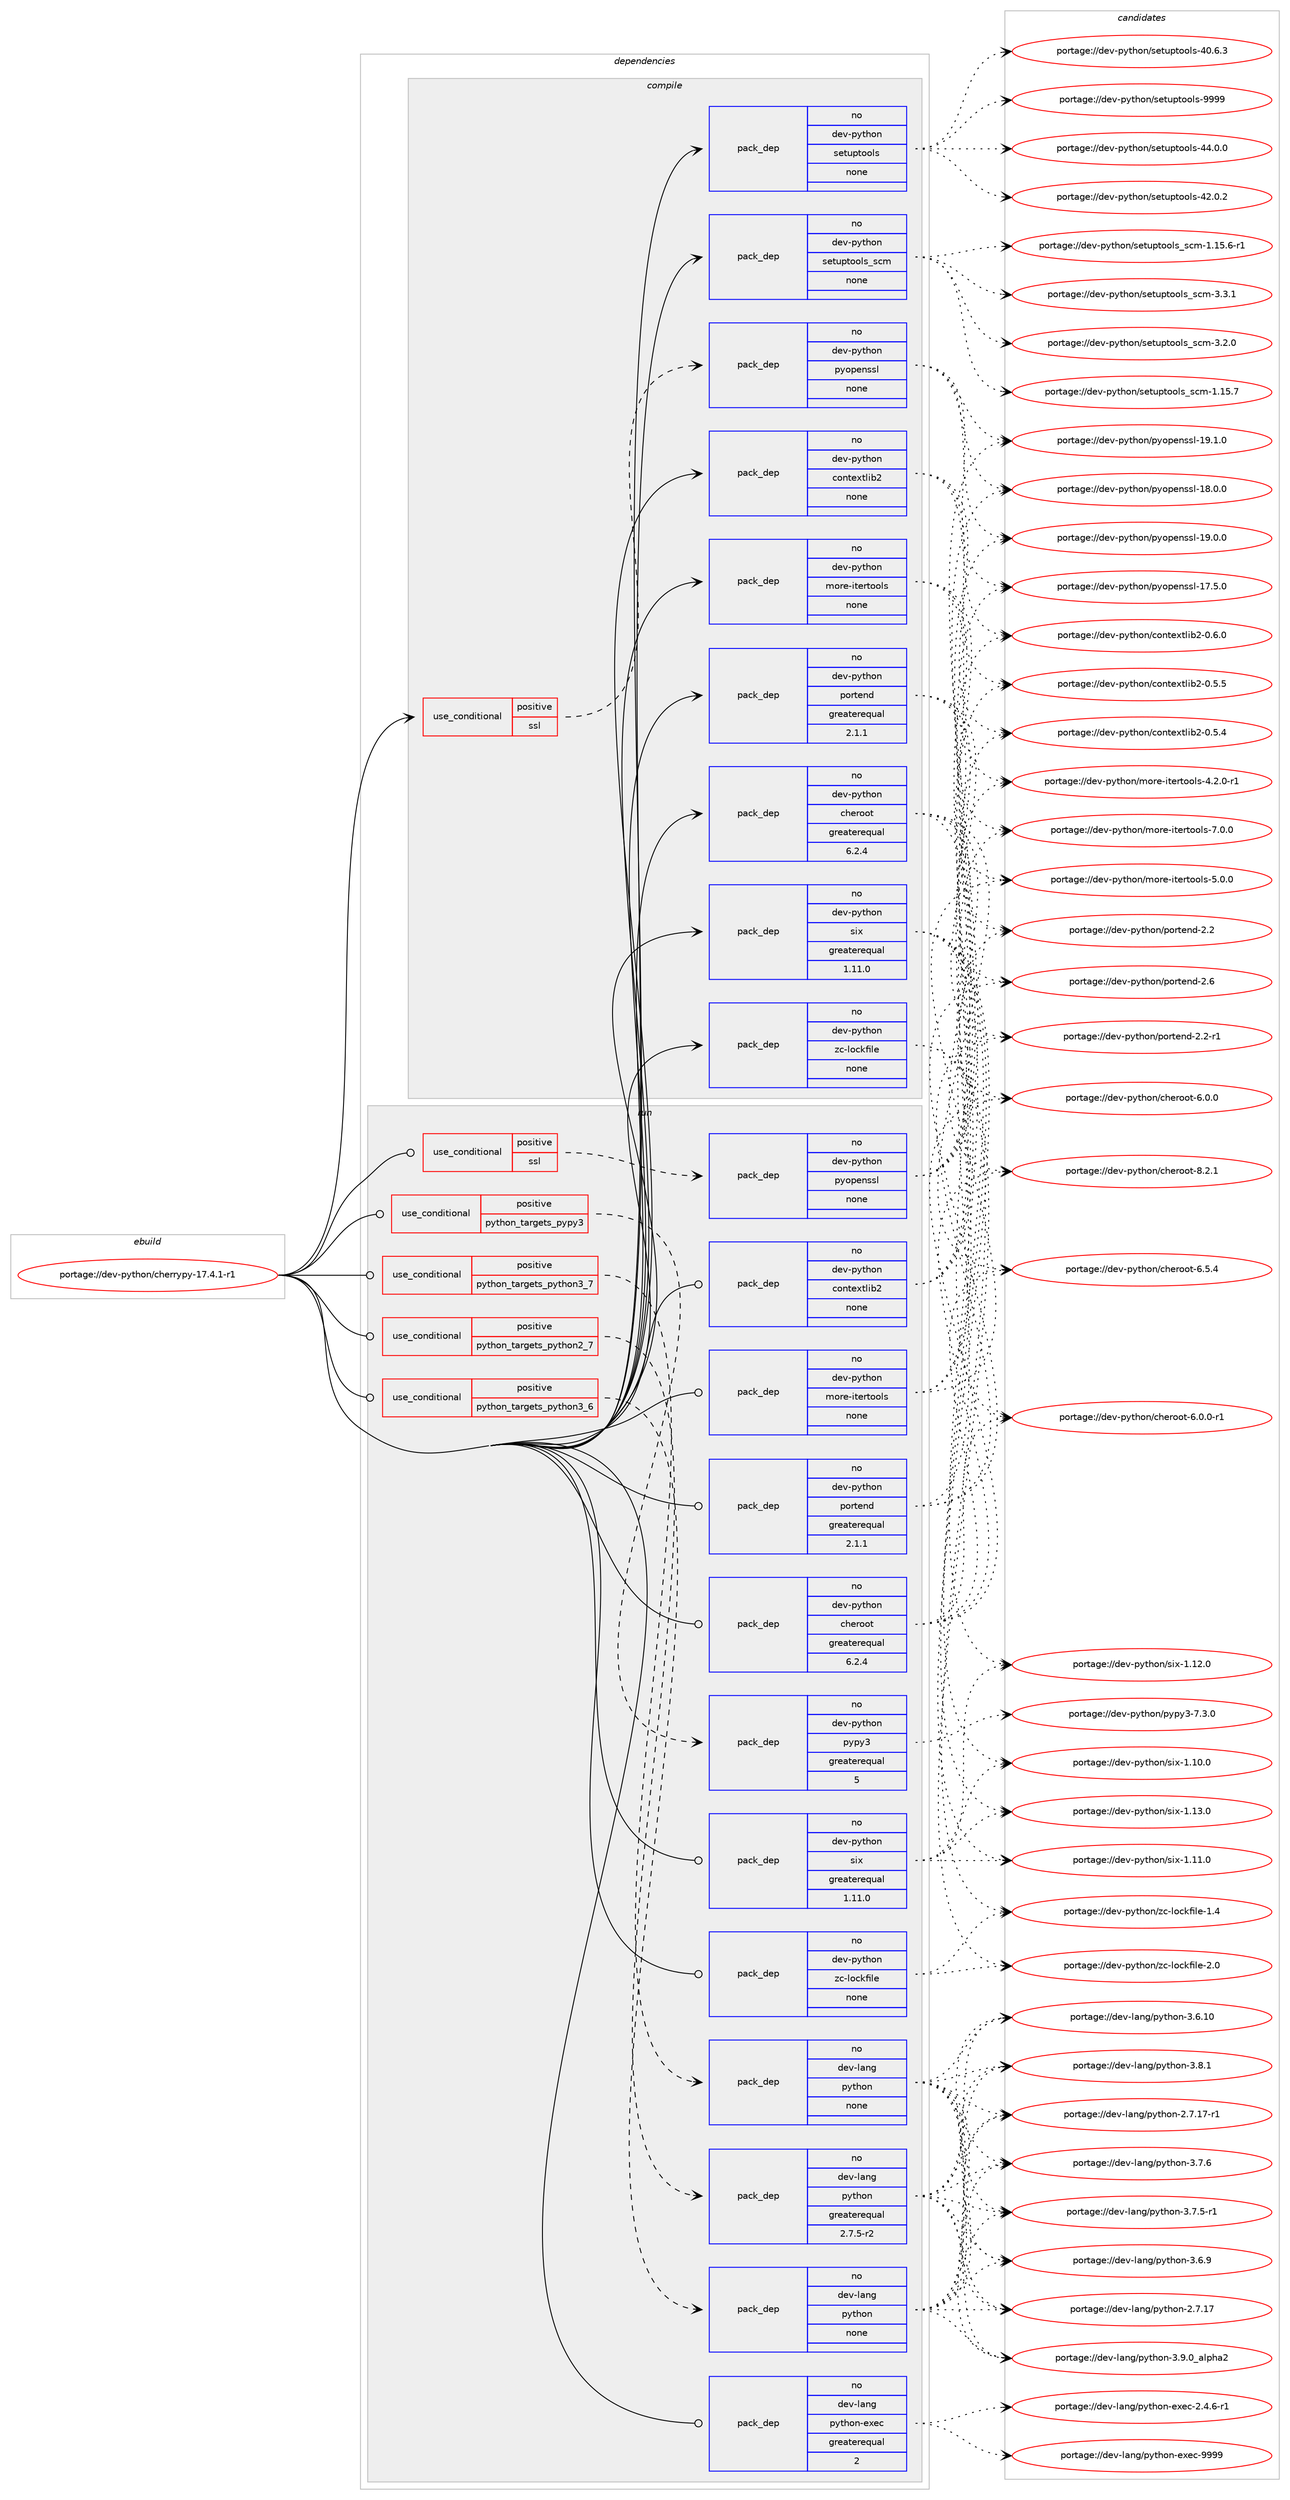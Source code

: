 digraph prolog {

# *************
# Graph options
# *************

newrank=true;
concentrate=true;
compound=true;
graph [rankdir=LR,fontname=Helvetica,fontsize=10,ranksep=1.5];#, ranksep=2.5, nodesep=0.2];
edge  [arrowhead=vee];
node  [fontname=Helvetica,fontsize=10];

# **********
# The ebuild
# **********

subgraph cluster_leftcol {
color=gray;
rank=same;
label=<<i>ebuild</i>>;
id [label="portage://dev-python/cherrypy-17.4.1-r1", color=red, width=4, href="../dev-python/cherrypy-17.4.1-r1.svg"];
}

# ****************
# The dependencies
# ****************

subgraph cluster_midcol {
color=gray;
label=<<i>dependencies</i>>;
subgraph cluster_compile {
fillcolor="#eeeeee";
style=filled;
label=<<i>compile</i>>;
subgraph cond117812 {
dependency467258 [label=<<TABLE BORDER="0" CELLBORDER="1" CELLSPACING="0" CELLPADDING="4"><TR><TD ROWSPAN="3" CELLPADDING="10">use_conditional</TD></TR><TR><TD>positive</TD></TR><TR><TD>ssl</TD></TR></TABLE>>, shape=none, color=red];
subgraph pack344439 {
dependency467259 [label=<<TABLE BORDER="0" CELLBORDER="1" CELLSPACING="0" CELLPADDING="4" WIDTH="220"><TR><TD ROWSPAN="6" CELLPADDING="30">pack_dep</TD></TR><TR><TD WIDTH="110">no</TD></TR><TR><TD>dev-python</TD></TR><TR><TD>pyopenssl</TD></TR><TR><TD>none</TD></TR><TR><TD></TD></TR></TABLE>>, shape=none, color=blue];
}
dependency467258:e -> dependency467259:w [weight=20,style="dashed",arrowhead="vee"];
}
id:e -> dependency467258:w [weight=20,style="solid",arrowhead="vee"];
subgraph pack344440 {
dependency467260 [label=<<TABLE BORDER="0" CELLBORDER="1" CELLSPACING="0" CELLPADDING="4" WIDTH="220"><TR><TD ROWSPAN="6" CELLPADDING="30">pack_dep</TD></TR><TR><TD WIDTH="110">no</TD></TR><TR><TD>dev-python</TD></TR><TR><TD>cheroot</TD></TR><TR><TD>greaterequal</TD></TR><TR><TD>6.2.4</TD></TR></TABLE>>, shape=none, color=blue];
}
id:e -> dependency467260:w [weight=20,style="solid",arrowhead="vee"];
subgraph pack344441 {
dependency467261 [label=<<TABLE BORDER="0" CELLBORDER="1" CELLSPACING="0" CELLPADDING="4" WIDTH="220"><TR><TD ROWSPAN="6" CELLPADDING="30">pack_dep</TD></TR><TR><TD WIDTH="110">no</TD></TR><TR><TD>dev-python</TD></TR><TR><TD>contextlib2</TD></TR><TR><TD>none</TD></TR><TR><TD></TD></TR></TABLE>>, shape=none, color=blue];
}
id:e -> dependency467261:w [weight=20,style="solid",arrowhead="vee"];
subgraph pack344442 {
dependency467262 [label=<<TABLE BORDER="0" CELLBORDER="1" CELLSPACING="0" CELLPADDING="4" WIDTH="220"><TR><TD ROWSPAN="6" CELLPADDING="30">pack_dep</TD></TR><TR><TD WIDTH="110">no</TD></TR><TR><TD>dev-python</TD></TR><TR><TD>more-itertools</TD></TR><TR><TD>none</TD></TR><TR><TD></TD></TR></TABLE>>, shape=none, color=blue];
}
id:e -> dependency467262:w [weight=20,style="solid",arrowhead="vee"];
subgraph pack344443 {
dependency467263 [label=<<TABLE BORDER="0" CELLBORDER="1" CELLSPACING="0" CELLPADDING="4" WIDTH="220"><TR><TD ROWSPAN="6" CELLPADDING="30">pack_dep</TD></TR><TR><TD WIDTH="110">no</TD></TR><TR><TD>dev-python</TD></TR><TR><TD>portend</TD></TR><TR><TD>greaterequal</TD></TR><TR><TD>2.1.1</TD></TR></TABLE>>, shape=none, color=blue];
}
id:e -> dependency467263:w [weight=20,style="solid",arrowhead="vee"];
subgraph pack344444 {
dependency467264 [label=<<TABLE BORDER="0" CELLBORDER="1" CELLSPACING="0" CELLPADDING="4" WIDTH="220"><TR><TD ROWSPAN="6" CELLPADDING="30">pack_dep</TD></TR><TR><TD WIDTH="110">no</TD></TR><TR><TD>dev-python</TD></TR><TR><TD>setuptools</TD></TR><TR><TD>none</TD></TR><TR><TD></TD></TR></TABLE>>, shape=none, color=blue];
}
id:e -> dependency467264:w [weight=20,style="solid",arrowhead="vee"];
subgraph pack344445 {
dependency467265 [label=<<TABLE BORDER="0" CELLBORDER="1" CELLSPACING="0" CELLPADDING="4" WIDTH="220"><TR><TD ROWSPAN="6" CELLPADDING="30">pack_dep</TD></TR><TR><TD WIDTH="110">no</TD></TR><TR><TD>dev-python</TD></TR><TR><TD>setuptools_scm</TD></TR><TR><TD>none</TD></TR><TR><TD></TD></TR></TABLE>>, shape=none, color=blue];
}
id:e -> dependency467265:w [weight=20,style="solid",arrowhead="vee"];
subgraph pack344446 {
dependency467266 [label=<<TABLE BORDER="0" CELLBORDER="1" CELLSPACING="0" CELLPADDING="4" WIDTH="220"><TR><TD ROWSPAN="6" CELLPADDING="30">pack_dep</TD></TR><TR><TD WIDTH="110">no</TD></TR><TR><TD>dev-python</TD></TR><TR><TD>six</TD></TR><TR><TD>greaterequal</TD></TR><TR><TD>1.11.0</TD></TR></TABLE>>, shape=none, color=blue];
}
id:e -> dependency467266:w [weight=20,style="solid",arrowhead="vee"];
subgraph pack344447 {
dependency467267 [label=<<TABLE BORDER="0" CELLBORDER="1" CELLSPACING="0" CELLPADDING="4" WIDTH="220"><TR><TD ROWSPAN="6" CELLPADDING="30">pack_dep</TD></TR><TR><TD WIDTH="110">no</TD></TR><TR><TD>dev-python</TD></TR><TR><TD>zc-lockfile</TD></TR><TR><TD>none</TD></TR><TR><TD></TD></TR></TABLE>>, shape=none, color=blue];
}
id:e -> dependency467267:w [weight=20,style="solid",arrowhead="vee"];
}
subgraph cluster_compileandrun {
fillcolor="#eeeeee";
style=filled;
label=<<i>compile and run</i>>;
}
subgraph cluster_run {
fillcolor="#eeeeee";
style=filled;
label=<<i>run</i>>;
subgraph cond117813 {
dependency467268 [label=<<TABLE BORDER="0" CELLBORDER="1" CELLSPACING="0" CELLPADDING="4"><TR><TD ROWSPAN="3" CELLPADDING="10">use_conditional</TD></TR><TR><TD>positive</TD></TR><TR><TD>python_targets_pypy3</TD></TR></TABLE>>, shape=none, color=red];
subgraph pack344448 {
dependency467269 [label=<<TABLE BORDER="0" CELLBORDER="1" CELLSPACING="0" CELLPADDING="4" WIDTH="220"><TR><TD ROWSPAN="6" CELLPADDING="30">pack_dep</TD></TR><TR><TD WIDTH="110">no</TD></TR><TR><TD>dev-python</TD></TR><TR><TD>pypy3</TD></TR><TR><TD>greaterequal</TD></TR><TR><TD>5</TD></TR></TABLE>>, shape=none, color=blue];
}
dependency467268:e -> dependency467269:w [weight=20,style="dashed",arrowhead="vee"];
}
id:e -> dependency467268:w [weight=20,style="solid",arrowhead="odot"];
subgraph cond117814 {
dependency467270 [label=<<TABLE BORDER="0" CELLBORDER="1" CELLSPACING="0" CELLPADDING="4"><TR><TD ROWSPAN="3" CELLPADDING="10">use_conditional</TD></TR><TR><TD>positive</TD></TR><TR><TD>python_targets_python2_7</TD></TR></TABLE>>, shape=none, color=red];
subgraph pack344449 {
dependency467271 [label=<<TABLE BORDER="0" CELLBORDER="1" CELLSPACING="0" CELLPADDING="4" WIDTH="220"><TR><TD ROWSPAN="6" CELLPADDING="30">pack_dep</TD></TR><TR><TD WIDTH="110">no</TD></TR><TR><TD>dev-lang</TD></TR><TR><TD>python</TD></TR><TR><TD>greaterequal</TD></TR><TR><TD>2.7.5-r2</TD></TR></TABLE>>, shape=none, color=blue];
}
dependency467270:e -> dependency467271:w [weight=20,style="dashed",arrowhead="vee"];
}
id:e -> dependency467270:w [weight=20,style="solid",arrowhead="odot"];
subgraph cond117815 {
dependency467272 [label=<<TABLE BORDER="0" CELLBORDER="1" CELLSPACING="0" CELLPADDING="4"><TR><TD ROWSPAN="3" CELLPADDING="10">use_conditional</TD></TR><TR><TD>positive</TD></TR><TR><TD>python_targets_python3_6</TD></TR></TABLE>>, shape=none, color=red];
subgraph pack344450 {
dependency467273 [label=<<TABLE BORDER="0" CELLBORDER="1" CELLSPACING="0" CELLPADDING="4" WIDTH="220"><TR><TD ROWSPAN="6" CELLPADDING="30">pack_dep</TD></TR><TR><TD WIDTH="110">no</TD></TR><TR><TD>dev-lang</TD></TR><TR><TD>python</TD></TR><TR><TD>none</TD></TR><TR><TD></TD></TR></TABLE>>, shape=none, color=blue];
}
dependency467272:e -> dependency467273:w [weight=20,style="dashed",arrowhead="vee"];
}
id:e -> dependency467272:w [weight=20,style="solid",arrowhead="odot"];
subgraph cond117816 {
dependency467274 [label=<<TABLE BORDER="0" CELLBORDER="1" CELLSPACING="0" CELLPADDING="4"><TR><TD ROWSPAN="3" CELLPADDING="10">use_conditional</TD></TR><TR><TD>positive</TD></TR><TR><TD>python_targets_python3_7</TD></TR></TABLE>>, shape=none, color=red];
subgraph pack344451 {
dependency467275 [label=<<TABLE BORDER="0" CELLBORDER="1" CELLSPACING="0" CELLPADDING="4" WIDTH="220"><TR><TD ROWSPAN="6" CELLPADDING="30">pack_dep</TD></TR><TR><TD WIDTH="110">no</TD></TR><TR><TD>dev-lang</TD></TR><TR><TD>python</TD></TR><TR><TD>none</TD></TR><TR><TD></TD></TR></TABLE>>, shape=none, color=blue];
}
dependency467274:e -> dependency467275:w [weight=20,style="dashed",arrowhead="vee"];
}
id:e -> dependency467274:w [weight=20,style="solid",arrowhead="odot"];
subgraph cond117817 {
dependency467276 [label=<<TABLE BORDER="0" CELLBORDER="1" CELLSPACING="0" CELLPADDING="4"><TR><TD ROWSPAN="3" CELLPADDING="10">use_conditional</TD></TR><TR><TD>positive</TD></TR><TR><TD>ssl</TD></TR></TABLE>>, shape=none, color=red];
subgraph pack344452 {
dependency467277 [label=<<TABLE BORDER="0" CELLBORDER="1" CELLSPACING="0" CELLPADDING="4" WIDTH="220"><TR><TD ROWSPAN="6" CELLPADDING="30">pack_dep</TD></TR><TR><TD WIDTH="110">no</TD></TR><TR><TD>dev-python</TD></TR><TR><TD>pyopenssl</TD></TR><TR><TD>none</TD></TR><TR><TD></TD></TR></TABLE>>, shape=none, color=blue];
}
dependency467276:e -> dependency467277:w [weight=20,style="dashed",arrowhead="vee"];
}
id:e -> dependency467276:w [weight=20,style="solid",arrowhead="odot"];
subgraph pack344453 {
dependency467278 [label=<<TABLE BORDER="0" CELLBORDER="1" CELLSPACING="0" CELLPADDING="4" WIDTH="220"><TR><TD ROWSPAN="6" CELLPADDING="30">pack_dep</TD></TR><TR><TD WIDTH="110">no</TD></TR><TR><TD>dev-lang</TD></TR><TR><TD>python-exec</TD></TR><TR><TD>greaterequal</TD></TR><TR><TD>2</TD></TR></TABLE>>, shape=none, color=blue];
}
id:e -> dependency467278:w [weight=20,style="solid",arrowhead="odot"];
subgraph pack344454 {
dependency467279 [label=<<TABLE BORDER="0" CELLBORDER="1" CELLSPACING="0" CELLPADDING="4" WIDTH="220"><TR><TD ROWSPAN="6" CELLPADDING="30">pack_dep</TD></TR><TR><TD WIDTH="110">no</TD></TR><TR><TD>dev-python</TD></TR><TR><TD>cheroot</TD></TR><TR><TD>greaterequal</TD></TR><TR><TD>6.2.4</TD></TR></TABLE>>, shape=none, color=blue];
}
id:e -> dependency467279:w [weight=20,style="solid",arrowhead="odot"];
subgraph pack344455 {
dependency467280 [label=<<TABLE BORDER="0" CELLBORDER="1" CELLSPACING="0" CELLPADDING="4" WIDTH="220"><TR><TD ROWSPAN="6" CELLPADDING="30">pack_dep</TD></TR><TR><TD WIDTH="110">no</TD></TR><TR><TD>dev-python</TD></TR><TR><TD>contextlib2</TD></TR><TR><TD>none</TD></TR><TR><TD></TD></TR></TABLE>>, shape=none, color=blue];
}
id:e -> dependency467280:w [weight=20,style="solid",arrowhead="odot"];
subgraph pack344456 {
dependency467281 [label=<<TABLE BORDER="0" CELLBORDER="1" CELLSPACING="0" CELLPADDING="4" WIDTH="220"><TR><TD ROWSPAN="6" CELLPADDING="30">pack_dep</TD></TR><TR><TD WIDTH="110">no</TD></TR><TR><TD>dev-python</TD></TR><TR><TD>more-itertools</TD></TR><TR><TD>none</TD></TR><TR><TD></TD></TR></TABLE>>, shape=none, color=blue];
}
id:e -> dependency467281:w [weight=20,style="solid",arrowhead="odot"];
subgraph pack344457 {
dependency467282 [label=<<TABLE BORDER="0" CELLBORDER="1" CELLSPACING="0" CELLPADDING="4" WIDTH="220"><TR><TD ROWSPAN="6" CELLPADDING="30">pack_dep</TD></TR><TR><TD WIDTH="110">no</TD></TR><TR><TD>dev-python</TD></TR><TR><TD>portend</TD></TR><TR><TD>greaterequal</TD></TR><TR><TD>2.1.1</TD></TR></TABLE>>, shape=none, color=blue];
}
id:e -> dependency467282:w [weight=20,style="solid",arrowhead="odot"];
subgraph pack344458 {
dependency467283 [label=<<TABLE BORDER="0" CELLBORDER="1" CELLSPACING="0" CELLPADDING="4" WIDTH="220"><TR><TD ROWSPAN="6" CELLPADDING="30">pack_dep</TD></TR><TR><TD WIDTH="110">no</TD></TR><TR><TD>dev-python</TD></TR><TR><TD>six</TD></TR><TR><TD>greaterequal</TD></TR><TR><TD>1.11.0</TD></TR></TABLE>>, shape=none, color=blue];
}
id:e -> dependency467283:w [weight=20,style="solid",arrowhead="odot"];
subgraph pack344459 {
dependency467284 [label=<<TABLE BORDER="0" CELLBORDER="1" CELLSPACING="0" CELLPADDING="4" WIDTH="220"><TR><TD ROWSPAN="6" CELLPADDING="30">pack_dep</TD></TR><TR><TD WIDTH="110">no</TD></TR><TR><TD>dev-python</TD></TR><TR><TD>zc-lockfile</TD></TR><TR><TD>none</TD></TR><TR><TD></TD></TR></TABLE>>, shape=none, color=blue];
}
id:e -> dependency467284:w [weight=20,style="solid",arrowhead="odot"];
}
}

# **************
# The candidates
# **************

subgraph cluster_choices {
rank=same;
color=gray;
label=<<i>candidates</i>>;

subgraph choice344439 {
color=black;
nodesep=1;
choice100101118451121211161041111104711212111111210111011511510845495746494648 [label="portage://dev-python/pyopenssl-19.1.0", color=red, width=4,href="../dev-python/pyopenssl-19.1.0.svg"];
choice100101118451121211161041111104711212111111210111011511510845495746484648 [label="portage://dev-python/pyopenssl-19.0.0", color=red, width=4,href="../dev-python/pyopenssl-19.0.0.svg"];
choice100101118451121211161041111104711212111111210111011511510845495646484648 [label="portage://dev-python/pyopenssl-18.0.0", color=red, width=4,href="../dev-python/pyopenssl-18.0.0.svg"];
choice100101118451121211161041111104711212111111210111011511510845495546534648 [label="portage://dev-python/pyopenssl-17.5.0", color=red, width=4,href="../dev-python/pyopenssl-17.5.0.svg"];
dependency467259:e -> choice100101118451121211161041111104711212111111210111011511510845495746494648:w [style=dotted,weight="100"];
dependency467259:e -> choice100101118451121211161041111104711212111111210111011511510845495746484648:w [style=dotted,weight="100"];
dependency467259:e -> choice100101118451121211161041111104711212111111210111011511510845495646484648:w [style=dotted,weight="100"];
dependency467259:e -> choice100101118451121211161041111104711212111111210111011511510845495546534648:w [style=dotted,weight="100"];
}
subgraph choice344440 {
color=black;
nodesep=1;
choice100101118451121211161041111104799104101114111111116455646504649 [label="portage://dev-python/cheroot-8.2.1", color=red, width=4,href="../dev-python/cheroot-8.2.1.svg"];
choice100101118451121211161041111104799104101114111111116455446534652 [label="portage://dev-python/cheroot-6.5.4", color=red, width=4,href="../dev-python/cheroot-6.5.4.svg"];
choice1001011184511212111610411111047991041011141111111164554464846484511449 [label="portage://dev-python/cheroot-6.0.0-r1", color=red, width=4,href="../dev-python/cheroot-6.0.0-r1.svg"];
choice100101118451121211161041111104799104101114111111116455446484648 [label="portage://dev-python/cheroot-6.0.0", color=red, width=4,href="../dev-python/cheroot-6.0.0.svg"];
dependency467260:e -> choice100101118451121211161041111104799104101114111111116455646504649:w [style=dotted,weight="100"];
dependency467260:e -> choice100101118451121211161041111104799104101114111111116455446534652:w [style=dotted,weight="100"];
dependency467260:e -> choice1001011184511212111610411111047991041011141111111164554464846484511449:w [style=dotted,weight="100"];
dependency467260:e -> choice100101118451121211161041111104799104101114111111116455446484648:w [style=dotted,weight="100"];
}
subgraph choice344441 {
color=black;
nodesep=1;
choice1001011184511212111610411111047991111101161011201161081059850454846544648 [label="portage://dev-python/contextlib2-0.6.0", color=red, width=4,href="../dev-python/contextlib2-0.6.0.svg"];
choice1001011184511212111610411111047991111101161011201161081059850454846534653 [label="portage://dev-python/contextlib2-0.5.5", color=red, width=4,href="../dev-python/contextlib2-0.5.5.svg"];
choice1001011184511212111610411111047991111101161011201161081059850454846534652 [label="portage://dev-python/contextlib2-0.5.4", color=red, width=4,href="../dev-python/contextlib2-0.5.4.svg"];
dependency467261:e -> choice1001011184511212111610411111047991111101161011201161081059850454846544648:w [style=dotted,weight="100"];
dependency467261:e -> choice1001011184511212111610411111047991111101161011201161081059850454846534653:w [style=dotted,weight="100"];
dependency467261:e -> choice1001011184511212111610411111047991111101161011201161081059850454846534652:w [style=dotted,weight="100"];
}
subgraph choice344442 {
color=black;
nodesep=1;
choice100101118451121211161041111104710911111410145105116101114116111111108115455546484648 [label="portage://dev-python/more-itertools-7.0.0", color=red, width=4,href="../dev-python/more-itertools-7.0.0.svg"];
choice100101118451121211161041111104710911111410145105116101114116111111108115455346484648 [label="portage://dev-python/more-itertools-5.0.0", color=red, width=4,href="../dev-python/more-itertools-5.0.0.svg"];
choice1001011184511212111610411111047109111114101451051161011141161111111081154552465046484511449 [label="portage://dev-python/more-itertools-4.2.0-r1", color=red, width=4,href="../dev-python/more-itertools-4.2.0-r1.svg"];
dependency467262:e -> choice100101118451121211161041111104710911111410145105116101114116111111108115455546484648:w [style=dotted,weight="100"];
dependency467262:e -> choice100101118451121211161041111104710911111410145105116101114116111111108115455346484648:w [style=dotted,weight="100"];
dependency467262:e -> choice1001011184511212111610411111047109111114101451051161011141161111111081154552465046484511449:w [style=dotted,weight="100"];
}
subgraph choice344443 {
color=black;
nodesep=1;
choice100101118451121211161041111104711211111411610111010045504654 [label="portage://dev-python/portend-2.6", color=red, width=4,href="../dev-python/portend-2.6.svg"];
choice1001011184511212111610411111047112111114116101110100455046504511449 [label="portage://dev-python/portend-2.2-r1", color=red, width=4,href="../dev-python/portend-2.2-r1.svg"];
choice100101118451121211161041111104711211111411610111010045504650 [label="portage://dev-python/portend-2.2", color=red, width=4,href="../dev-python/portend-2.2.svg"];
dependency467263:e -> choice100101118451121211161041111104711211111411610111010045504654:w [style=dotted,weight="100"];
dependency467263:e -> choice1001011184511212111610411111047112111114116101110100455046504511449:w [style=dotted,weight="100"];
dependency467263:e -> choice100101118451121211161041111104711211111411610111010045504650:w [style=dotted,weight="100"];
}
subgraph choice344444 {
color=black;
nodesep=1;
choice10010111845112121116104111110471151011161171121161111111081154557575757 [label="portage://dev-python/setuptools-9999", color=red, width=4,href="../dev-python/setuptools-9999.svg"];
choice100101118451121211161041111104711510111611711211611111110811545525246484648 [label="portage://dev-python/setuptools-44.0.0", color=red, width=4,href="../dev-python/setuptools-44.0.0.svg"];
choice100101118451121211161041111104711510111611711211611111110811545525046484650 [label="portage://dev-python/setuptools-42.0.2", color=red, width=4,href="../dev-python/setuptools-42.0.2.svg"];
choice100101118451121211161041111104711510111611711211611111110811545524846544651 [label="portage://dev-python/setuptools-40.6.3", color=red, width=4,href="../dev-python/setuptools-40.6.3.svg"];
dependency467264:e -> choice10010111845112121116104111110471151011161171121161111111081154557575757:w [style=dotted,weight="100"];
dependency467264:e -> choice100101118451121211161041111104711510111611711211611111110811545525246484648:w [style=dotted,weight="100"];
dependency467264:e -> choice100101118451121211161041111104711510111611711211611111110811545525046484650:w [style=dotted,weight="100"];
dependency467264:e -> choice100101118451121211161041111104711510111611711211611111110811545524846544651:w [style=dotted,weight="100"];
}
subgraph choice344445 {
color=black;
nodesep=1;
choice10010111845112121116104111110471151011161171121161111111081159511599109455146514649 [label="portage://dev-python/setuptools_scm-3.3.1", color=red, width=4,href="../dev-python/setuptools_scm-3.3.1.svg"];
choice10010111845112121116104111110471151011161171121161111111081159511599109455146504648 [label="portage://dev-python/setuptools_scm-3.2.0", color=red, width=4,href="../dev-python/setuptools_scm-3.2.0.svg"];
choice1001011184511212111610411111047115101116117112116111111108115951159910945494649534655 [label="portage://dev-python/setuptools_scm-1.15.7", color=red, width=4,href="../dev-python/setuptools_scm-1.15.7.svg"];
choice10010111845112121116104111110471151011161171121161111111081159511599109454946495346544511449 [label="portage://dev-python/setuptools_scm-1.15.6-r1", color=red, width=4,href="../dev-python/setuptools_scm-1.15.6-r1.svg"];
dependency467265:e -> choice10010111845112121116104111110471151011161171121161111111081159511599109455146514649:w [style=dotted,weight="100"];
dependency467265:e -> choice10010111845112121116104111110471151011161171121161111111081159511599109455146504648:w [style=dotted,weight="100"];
dependency467265:e -> choice1001011184511212111610411111047115101116117112116111111108115951159910945494649534655:w [style=dotted,weight="100"];
dependency467265:e -> choice10010111845112121116104111110471151011161171121161111111081159511599109454946495346544511449:w [style=dotted,weight="100"];
}
subgraph choice344446 {
color=black;
nodesep=1;
choice100101118451121211161041111104711510512045494649514648 [label="portage://dev-python/six-1.13.0", color=red, width=4,href="../dev-python/six-1.13.0.svg"];
choice100101118451121211161041111104711510512045494649504648 [label="portage://dev-python/six-1.12.0", color=red, width=4,href="../dev-python/six-1.12.0.svg"];
choice100101118451121211161041111104711510512045494649494648 [label="portage://dev-python/six-1.11.0", color=red, width=4,href="../dev-python/six-1.11.0.svg"];
choice100101118451121211161041111104711510512045494649484648 [label="portage://dev-python/six-1.10.0", color=red, width=4,href="../dev-python/six-1.10.0.svg"];
dependency467266:e -> choice100101118451121211161041111104711510512045494649514648:w [style=dotted,weight="100"];
dependency467266:e -> choice100101118451121211161041111104711510512045494649504648:w [style=dotted,weight="100"];
dependency467266:e -> choice100101118451121211161041111104711510512045494649494648:w [style=dotted,weight="100"];
dependency467266:e -> choice100101118451121211161041111104711510512045494649484648:w [style=dotted,weight="100"];
}
subgraph choice344447 {
color=black;
nodesep=1;
choice100101118451121211161041111104712299451081119910710210510810145504648 [label="portage://dev-python/zc-lockfile-2.0", color=red, width=4,href="../dev-python/zc-lockfile-2.0.svg"];
choice100101118451121211161041111104712299451081119910710210510810145494652 [label="portage://dev-python/zc-lockfile-1.4", color=red, width=4,href="../dev-python/zc-lockfile-1.4.svg"];
dependency467267:e -> choice100101118451121211161041111104712299451081119910710210510810145504648:w [style=dotted,weight="100"];
dependency467267:e -> choice100101118451121211161041111104712299451081119910710210510810145494652:w [style=dotted,weight="100"];
}
subgraph choice344448 {
color=black;
nodesep=1;
choice100101118451121211161041111104711212111212151455546514648 [label="portage://dev-python/pypy3-7.3.0", color=red, width=4,href="../dev-python/pypy3-7.3.0.svg"];
dependency467269:e -> choice100101118451121211161041111104711212111212151455546514648:w [style=dotted,weight="100"];
}
subgraph choice344449 {
color=black;
nodesep=1;
choice10010111845108971101034711212111610411111045514657464895971081121049750 [label="portage://dev-lang/python-3.9.0_alpha2", color=red, width=4,href="../dev-lang/python-3.9.0_alpha2.svg"];
choice100101118451089711010347112121116104111110455146564649 [label="portage://dev-lang/python-3.8.1", color=red, width=4,href="../dev-lang/python-3.8.1.svg"];
choice100101118451089711010347112121116104111110455146554654 [label="portage://dev-lang/python-3.7.6", color=red, width=4,href="../dev-lang/python-3.7.6.svg"];
choice1001011184510897110103471121211161041111104551465546534511449 [label="portage://dev-lang/python-3.7.5-r1", color=red, width=4,href="../dev-lang/python-3.7.5-r1.svg"];
choice100101118451089711010347112121116104111110455146544657 [label="portage://dev-lang/python-3.6.9", color=red, width=4,href="../dev-lang/python-3.6.9.svg"];
choice10010111845108971101034711212111610411111045514654464948 [label="portage://dev-lang/python-3.6.10", color=red, width=4,href="../dev-lang/python-3.6.10.svg"];
choice100101118451089711010347112121116104111110455046554649554511449 [label="portage://dev-lang/python-2.7.17-r1", color=red, width=4,href="../dev-lang/python-2.7.17-r1.svg"];
choice10010111845108971101034711212111610411111045504655464955 [label="portage://dev-lang/python-2.7.17", color=red, width=4,href="../dev-lang/python-2.7.17.svg"];
dependency467271:e -> choice10010111845108971101034711212111610411111045514657464895971081121049750:w [style=dotted,weight="100"];
dependency467271:e -> choice100101118451089711010347112121116104111110455146564649:w [style=dotted,weight="100"];
dependency467271:e -> choice100101118451089711010347112121116104111110455146554654:w [style=dotted,weight="100"];
dependency467271:e -> choice1001011184510897110103471121211161041111104551465546534511449:w [style=dotted,weight="100"];
dependency467271:e -> choice100101118451089711010347112121116104111110455146544657:w [style=dotted,weight="100"];
dependency467271:e -> choice10010111845108971101034711212111610411111045514654464948:w [style=dotted,weight="100"];
dependency467271:e -> choice100101118451089711010347112121116104111110455046554649554511449:w [style=dotted,weight="100"];
dependency467271:e -> choice10010111845108971101034711212111610411111045504655464955:w [style=dotted,weight="100"];
}
subgraph choice344450 {
color=black;
nodesep=1;
choice10010111845108971101034711212111610411111045514657464895971081121049750 [label="portage://dev-lang/python-3.9.0_alpha2", color=red, width=4,href="../dev-lang/python-3.9.0_alpha2.svg"];
choice100101118451089711010347112121116104111110455146564649 [label="portage://dev-lang/python-3.8.1", color=red, width=4,href="../dev-lang/python-3.8.1.svg"];
choice100101118451089711010347112121116104111110455146554654 [label="portage://dev-lang/python-3.7.6", color=red, width=4,href="../dev-lang/python-3.7.6.svg"];
choice1001011184510897110103471121211161041111104551465546534511449 [label="portage://dev-lang/python-3.7.5-r1", color=red, width=4,href="../dev-lang/python-3.7.5-r1.svg"];
choice100101118451089711010347112121116104111110455146544657 [label="portage://dev-lang/python-3.6.9", color=red, width=4,href="../dev-lang/python-3.6.9.svg"];
choice10010111845108971101034711212111610411111045514654464948 [label="portage://dev-lang/python-3.6.10", color=red, width=4,href="../dev-lang/python-3.6.10.svg"];
choice100101118451089711010347112121116104111110455046554649554511449 [label="portage://dev-lang/python-2.7.17-r1", color=red, width=4,href="../dev-lang/python-2.7.17-r1.svg"];
choice10010111845108971101034711212111610411111045504655464955 [label="portage://dev-lang/python-2.7.17", color=red, width=4,href="../dev-lang/python-2.7.17.svg"];
dependency467273:e -> choice10010111845108971101034711212111610411111045514657464895971081121049750:w [style=dotted,weight="100"];
dependency467273:e -> choice100101118451089711010347112121116104111110455146564649:w [style=dotted,weight="100"];
dependency467273:e -> choice100101118451089711010347112121116104111110455146554654:w [style=dotted,weight="100"];
dependency467273:e -> choice1001011184510897110103471121211161041111104551465546534511449:w [style=dotted,weight="100"];
dependency467273:e -> choice100101118451089711010347112121116104111110455146544657:w [style=dotted,weight="100"];
dependency467273:e -> choice10010111845108971101034711212111610411111045514654464948:w [style=dotted,weight="100"];
dependency467273:e -> choice100101118451089711010347112121116104111110455046554649554511449:w [style=dotted,weight="100"];
dependency467273:e -> choice10010111845108971101034711212111610411111045504655464955:w [style=dotted,weight="100"];
}
subgraph choice344451 {
color=black;
nodesep=1;
choice10010111845108971101034711212111610411111045514657464895971081121049750 [label="portage://dev-lang/python-3.9.0_alpha2", color=red, width=4,href="../dev-lang/python-3.9.0_alpha2.svg"];
choice100101118451089711010347112121116104111110455146564649 [label="portage://dev-lang/python-3.8.1", color=red, width=4,href="../dev-lang/python-3.8.1.svg"];
choice100101118451089711010347112121116104111110455146554654 [label="portage://dev-lang/python-3.7.6", color=red, width=4,href="../dev-lang/python-3.7.6.svg"];
choice1001011184510897110103471121211161041111104551465546534511449 [label="portage://dev-lang/python-3.7.5-r1", color=red, width=4,href="../dev-lang/python-3.7.5-r1.svg"];
choice100101118451089711010347112121116104111110455146544657 [label="portage://dev-lang/python-3.6.9", color=red, width=4,href="../dev-lang/python-3.6.9.svg"];
choice10010111845108971101034711212111610411111045514654464948 [label="portage://dev-lang/python-3.6.10", color=red, width=4,href="../dev-lang/python-3.6.10.svg"];
choice100101118451089711010347112121116104111110455046554649554511449 [label="portage://dev-lang/python-2.7.17-r1", color=red, width=4,href="../dev-lang/python-2.7.17-r1.svg"];
choice10010111845108971101034711212111610411111045504655464955 [label="portage://dev-lang/python-2.7.17", color=red, width=4,href="../dev-lang/python-2.7.17.svg"];
dependency467275:e -> choice10010111845108971101034711212111610411111045514657464895971081121049750:w [style=dotted,weight="100"];
dependency467275:e -> choice100101118451089711010347112121116104111110455146564649:w [style=dotted,weight="100"];
dependency467275:e -> choice100101118451089711010347112121116104111110455146554654:w [style=dotted,weight="100"];
dependency467275:e -> choice1001011184510897110103471121211161041111104551465546534511449:w [style=dotted,weight="100"];
dependency467275:e -> choice100101118451089711010347112121116104111110455146544657:w [style=dotted,weight="100"];
dependency467275:e -> choice10010111845108971101034711212111610411111045514654464948:w [style=dotted,weight="100"];
dependency467275:e -> choice100101118451089711010347112121116104111110455046554649554511449:w [style=dotted,weight="100"];
dependency467275:e -> choice10010111845108971101034711212111610411111045504655464955:w [style=dotted,weight="100"];
}
subgraph choice344452 {
color=black;
nodesep=1;
choice100101118451121211161041111104711212111111210111011511510845495746494648 [label="portage://dev-python/pyopenssl-19.1.0", color=red, width=4,href="../dev-python/pyopenssl-19.1.0.svg"];
choice100101118451121211161041111104711212111111210111011511510845495746484648 [label="portage://dev-python/pyopenssl-19.0.0", color=red, width=4,href="../dev-python/pyopenssl-19.0.0.svg"];
choice100101118451121211161041111104711212111111210111011511510845495646484648 [label="portage://dev-python/pyopenssl-18.0.0", color=red, width=4,href="../dev-python/pyopenssl-18.0.0.svg"];
choice100101118451121211161041111104711212111111210111011511510845495546534648 [label="portage://dev-python/pyopenssl-17.5.0", color=red, width=4,href="../dev-python/pyopenssl-17.5.0.svg"];
dependency467277:e -> choice100101118451121211161041111104711212111111210111011511510845495746494648:w [style=dotted,weight="100"];
dependency467277:e -> choice100101118451121211161041111104711212111111210111011511510845495746484648:w [style=dotted,weight="100"];
dependency467277:e -> choice100101118451121211161041111104711212111111210111011511510845495646484648:w [style=dotted,weight="100"];
dependency467277:e -> choice100101118451121211161041111104711212111111210111011511510845495546534648:w [style=dotted,weight="100"];
}
subgraph choice344453 {
color=black;
nodesep=1;
choice10010111845108971101034711212111610411111045101120101994557575757 [label="portage://dev-lang/python-exec-9999", color=red, width=4,href="../dev-lang/python-exec-9999.svg"];
choice10010111845108971101034711212111610411111045101120101994550465246544511449 [label="portage://dev-lang/python-exec-2.4.6-r1", color=red, width=4,href="../dev-lang/python-exec-2.4.6-r1.svg"];
dependency467278:e -> choice10010111845108971101034711212111610411111045101120101994557575757:w [style=dotted,weight="100"];
dependency467278:e -> choice10010111845108971101034711212111610411111045101120101994550465246544511449:w [style=dotted,weight="100"];
}
subgraph choice344454 {
color=black;
nodesep=1;
choice100101118451121211161041111104799104101114111111116455646504649 [label="portage://dev-python/cheroot-8.2.1", color=red, width=4,href="../dev-python/cheroot-8.2.1.svg"];
choice100101118451121211161041111104799104101114111111116455446534652 [label="portage://dev-python/cheroot-6.5.4", color=red, width=4,href="../dev-python/cheroot-6.5.4.svg"];
choice1001011184511212111610411111047991041011141111111164554464846484511449 [label="portage://dev-python/cheroot-6.0.0-r1", color=red, width=4,href="../dev-python/cheroot-6.0.0-r1.svg"];
choice100101118451121211161041111104799104101114111111116455446484648 [label="portage://dev-python/cheroot-6.0.0", color=red, width=4,href="../dev-python/cheroot-6.0.0.svg"];
dependency467279:e -> choice100101118451121211161041111104799104101114111111116455646504649:w [style=dotted,weight="100"];
dependency467279:e -> choice100101118451121211161041111104799104101114111111116455446534652:w [style=dotted,weight="100"];
dependency467279:e -> choice1001011184511212111610411111047991041011141111111164554464846484511449:w [style=dotted,weight="100"];
dependency467279:e -> choice100101118451121211161041111104799104101114111111116455446484648:w [style=dotted,weight="100"];
}
subgraph choice344455 {
color=black;
nodesep=1;
choice1001011184511212111610411111047991111101161011201161081059850454846544648 [label="portage://dev-python/contextlib2-0.6.0", color=red, width=4,href="../dev-python/contextlib2-0.6.0.svg"];
choice1001011184511212111610411111047991111101161011201161081059850454846534653 [label="portage://dev-python/contextlib2-0.5.5", color=red, width=4,href="../dev-python/contextlib2-0.5.5.svg"];
choice1001011184511212111610411111047991111101161011201161081059850454846534652 [label="portage://dev-python/contextlib2-0.5.4", color=red, width=4,href="../dev-python/contextlib2-0.5.4.svg"];
dependency467280:e -> choice1001011184511212111610411111047991111101161011201161081059850454846544648:w [style=dotted,weight="100"];
dependency467280:e -> choice1001011184511212111610411111047991111101161011201161081059850454846534653:w [style=dotted,weight="100"];
dependency467280:e -> choice1001011184511212111610411111047991111101161011201161081059850454846534652:w [style=dotted,weight="100"];
}
subgraph choice344456 {
color=black;
nodesep=1;
choice100101118451121211161041111104710911111410145105116101114116111111108115455546484648 [label="portage://dev-python/more-itertools-7.0.0", color=red, width=4,href="../dev-python/more-itertools-7.0.0.svg"];
choice100101118451121211161041111104710911111410145105116101114116111111108115455346484648 [label="portage://dev-python/more-itertools-5.0.0", color=red, width=4,href="../dev-python/more-itertools-5.0.0.svg"];
choice1001011184511212111610411111047109111114101451051161011141161111111081154552465046484511449 [label="portage://dev-python/more-itertools-4.2.0-r1", color=red, width=4,href="../dev-python/more-itertools-4.2.0-r1.svg"];
dependency467281:e -> choice100101118451121211161041111104710911111410145105116101114116111111108115455546484648:w [style=dotted,weight="100"];
dependency467281:e -> choice100101118451121211161041111104710911111410145105116101114116111111108115455346484648:w [style=dotted,weight="100"];
dependency467281:e -> choice1001011184511212111610411111047109111114101451051161011141161111111081154552465046484511449:w [style=dotted,weight="100"];
}
subgraph choice344457 {
color=black;
nodesep=1;
choice100101118451121211161041111104711211111411610111010045504654 [label="portage://dev-python/portend-2.6", color=red, width=4,href="../dev-python/portend-2.6.svg"];
choice1001011184511212111610411111047112111114116101110100455046504511449 [label="portage://dev-python/portend-2.2-r1", color=red, width=4,href="../dev-python/portend-2.2-r1.svg"];
choice100101118451121211161041111104711211111411610111010045504650 [label="portage://dev-python/portend-2.2", color=red, width=4,href="../dev-python/portend-2.2.svg"];
dependency467282:e -> choice100101118451121211161041111104711211111411610111010045504654:w [style=dotted,weight="100"];
dependency467282:e -> choice1001011184511212111610411111047112111114116101110100455046504511449:w [style=dotted,weight="100"];
dependency467282:e -> choice100101118451121211161041111104711211111411610111010045504650:w [style=dotted,weight="100"];
}
subgraph choice344458 {
color=black;
nodesep=1;
choice100101118451121211161041111104711510512045494649514648 [label="portage://dev-python/six-1.13.0", color=red, width=4,href="../dev-python/six-1.13.0.svg"];
choice100101118451121211161041111104711510512045494649504648 [label="portage://dev-python/six-1.12.0", color=red, width=4,href="../dev-python/six-1.12.0.svg"];
choice100101118451121211161041111104711510512045494649494648 [label="portage://dev-python/six-1.11.0", color=red, width=4,href="../dev-python/six-1.11.0.svg"];
choice100101118451121211161041111104711510512045494649484648 [label="portage://dev-python/six-1.10.0", color=red, width=4,href="../dev-python/six-1.10.0.svg"];
dependency467283:e -> choice100101118451121211161041111104711510512045494649514648:w [style=dotted,weight="100"];
dependency467283:e -> choice100101118451121211161041111104711510512045494649504648:w [style=dotted,weight="100"];
dependency467283:e -> choice100101118451121211161041111104711510512045494649494648:w [style=dotted,weight="100"];
dependency467283:e -> choice100101118451121211161041111104711510512045494649484648:w [style=dotted,weight="100"];
}
subgraph choice344459 {
color=black;
nodesep=1;
choice100101118451121211161041111104712299451081119910710210510810145504648 [label="portage://dev-python/zc-lockfile-2.0", color=red, width=4,href="../dev-python/zc-lockfile-2.0.svg"];
choice100101118451121211161041111104712299451081119910710210510810145494652 [label="portage://dev-python/zc-lockfile-1.4", color=red, width=4,href="../dev-python/zc-lockfile-1.4.svg"];
dependency467284:e -> choice100101118451121211161041111104712299451081119910710210510810145504648:w [style=dotted,weight="100"];
dependency467284:e -> choice100101118451121211161041111104712299451081119910710210510810145494652:w [style=dotted,weight="100"];
}
}

}
